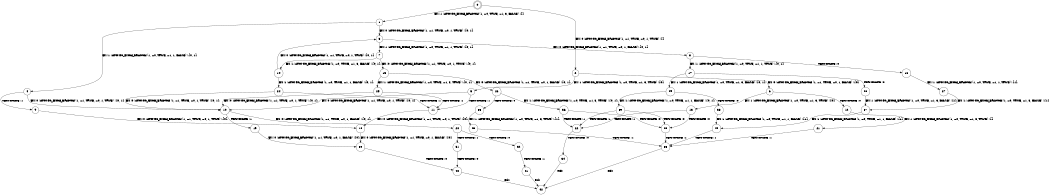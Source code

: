 digraph BCG {
size = "7, 10.5";
center = TRUE;
node [shape = circle];
0 [peripheries = 2];
0 -> 1 [label = "EX !1 !ATOMIC_EXCH_BRANCH (1, +0, TRUE, +1, 3, FALSE) !{}"];
0 -> 2 [label = "EX !0 !ATOMIC_EXCH_BRANCH (1, +1, TRUE, +0, 1, TRUE) !{}"];
1 -> 3 [label = "EX !0 !ATOMIC_EXCH_BRANCH (1, +1, TRUE, +0, 1, TRUE) !{0, 1}"];
1 -> 4 [label = "EX !1 !ATOMIC_EXCH_BRANCH (1, +0, TRUE, +1, 1, FALSE) !{0, 1}"];
2 -> 5 [label = "EX !1 !ATOMIC_EXCH_BRANCH (1, +0, TRUE, +1, 3, TRUE) !{0}"];
2 -> 6 [label = "EX !0 !ATOMIC_EXCH_BRANCH (1, +1, TRUE, +0, 1, FALSE) !{0}"];
3 -> 7 [label = "EX !1 !ATOMIC_EXCH_BRANCH (1, +0, TRUE, +1, 1, TRUE) !{0, 1}"];
3 -> 8 [label = "EX !0 !ATOMIC_EXCH_BRANCH (1, +1, TRUE, +0, 1, FALSE) !{0, 1}"];
4 -> 9 [label = "TERMINATE !1"];
4 -> 10 [label = "EX !0 !ATOMIC_EXCH_BRANCH (1, +1, TRUE, +0, 1, TRUE) !{0, 1}"];
5 -> 11 [label = "TERMINATE !1"];
5 -> 10 [label = "EX !0 !ATOMIC_EXCH_BRANCH (1, +1, TRUE, +0, 1, TRUE) !{0, 1}"];
6 -> 12 [label = "TERMINATE !0"];
6 -> 13 [label = "EX !1 !ATOMIC_EXCH_BRANCH (1, +0, TRUE, +1, 3, TRUE) !{0}"];
7 -> 14 [label = "EX !1 !ATOMIC_EXCH_BRANCH (1, +0, TRUE, +1, 3, FALSE) !{0, 1}"];
7 -> 15 [label = "EX !0 !ATOMIC_EXCH_BRANCH (1, +1, TRUE, +0, 1, TRUE) !{0, 1}"];
8 -> 16 [label = "TERMINATE !0"];
8 -> 17 [label = "EX !1 !ATOMIC_EXCH_BRANCH (1, +0, TRUE, +1, 1, TRUE) !{0, 1}"];
9 -> 18 [label = "EX !0 !ATOMIC_EXCH_BRANCH (1, +1, TRUE, +0, 1, TRUE) !{0}"];
10 -> 19 [label = "TERMINATE !1"];
10 -> 20 [label = "EX !0 !ATOMIC_EXCH_BRANCH (1, +1, TRUE, +0, 1, FALSE) !{0, 1}"];
11 -> 18 [label = "EX !0 !ATOMIC_EXCH_BRANCH (1, +1, TRUE, +0, 1, TRUE) !{0}"];
12 -> 21 [label = "EX !1 !ATOMIC_EXCH_BRANCH (1, +0, TRUE, +1, 3, TRUE) !{}"];
13 -> 22 [label = "TERMINATE !1"];
13 -> 23 [label = "TERMINATE !0"];
14 -> 24 [label = "EX !1 !ATOMIC_EXCH_BRANCH (1, +0, TRUE, +1, 1, FALSE) !{0, 1}"];
14 -> 3 [label = "EX !0 !ATOMIC_EXCH_BRANCH (1, +1, TRUE, +0, 1, TRUE) !{0, 1}"];
15 -> 25 [label = "EX !1 !ATOMIC_EXCH_BRANCH (1, +0, TRUE, +1, 3, TRUE) !{0, 1}"];
15 -> 26 [label = "EX !0 !ATOMIC_EXCH_BRANCH (1, +1, TRUE, +0, 1, FALSE) !{0, 1}"];
16 -> 27 [label = "EX !1 !ATOMIC_EXCH_BRANCH (1, +0, TRUE, +1, 1, TRUE) !{1}"];
17 -> 28 [label = "TERMINATE !0"];
17 -> 29 [label = "EX !1 !ATOMIC_EXCH_BRANCH (1, +0, TRUE, +1, 3, FALSE) !{0, 1}"];
18 -> 30 [label = "EX !0 !ATOMIC_EXCH_BRANCH (1, +1, TRUE, +0, 1, FALSE) !{0}"];
19 -> 30 [label = "EX !0 !ATOMIC_EXCH_BRANCH (1, +1, TRUE, +0, 1, FALSE) !{0}"];
20 -> 31 [label = "TERMINATE !1"];
20 -> 32 [label = "TERMINATE !0"];
21 -> 33 [label = "TERMINATE !1"];
22 -> 34 [label = "TERMINATE !0"];
23 -> 33 [label = "TERMINATE !1"];
24 -> 11 [label = "TERMINATE !1"];
24 -> 10 [label = "EX !0 !ATOMIC_EXCH_BRANCH (1, +1, TRUE, +0, 1, TRUE) !{0, 1}"];
25 -> 11 [label = "TERMINATE !1"];
25 -> 10 [label = "EX !0 !ATOMIC_EXCH_BRANCH (1, +1, TRUE, +0, 1, TRUE) !{0, 1}"];
26 -> 35 [label = "TERMINATE !0"];
26 -> 36 [label = "EX !1 !ATOMIC_EXCH_BRANCH (1, +0, TRUE, +1, 3, TRUE) !{0, 1}"];
27 -> 37 [label = "EX !1 !ATOMIC_EXCH_BRANCH (1, +0, TRUE, +1, 3, FALSE) !{1}"];
28 -> 37 [label = "EX !1 !ATOMIC_EXCH_BRANCH (1, +0, TRUE, +1, 3, FALSE) !{1}"];
29 -> 38 [label = "TERMINATE !0"];
29 -> 39 [label = "EX !1 !ATOMIC_EXCH_BRANCH (1, +0, TRUE, +1, 1, FALSE) !{0, 1}"];
30 -> 40 [label = "TERMINATE !0"];
31 -> 40 [label = "TERMINATE !0"];
32 -> 41 [label = "TERMINATE !1"];
33 -> 42 [label = "exit"];
34 -> 42 [label = "exit"];
35 -> 43 [label = "EX !1 !ATOMIC_EXCH_BRANCH (1, +0, TRUE, +1, 3, TRUE) !{1}"];
36 -> 22 [label = "TERMINATE !1"];
36 -> 23 [label = "TERMINATE !0"];
37 -> 44 [label = "EX !1 !ATOMIC_EXCH_BRANCH (1, +0, TRUE, +1, 1, FALSE) !{1}"];
38 -> 44 [label = "EX !1 !ATOMIC_EXCH_BRANCH (1, +0, TRUE, +1, 1, FALSE) !{1}"];
39 -> 22 [label = "TERMINATE !1"];
39 -> 23 [label = "TERMINATE !0"];
40 -> 42 [label = "exit"];
41 -> 42 [label = "exit"];
43 -> 33 [label = "TERMINATE !1"];
44 -> 33 [label = "TERMINATE !1"];
}
